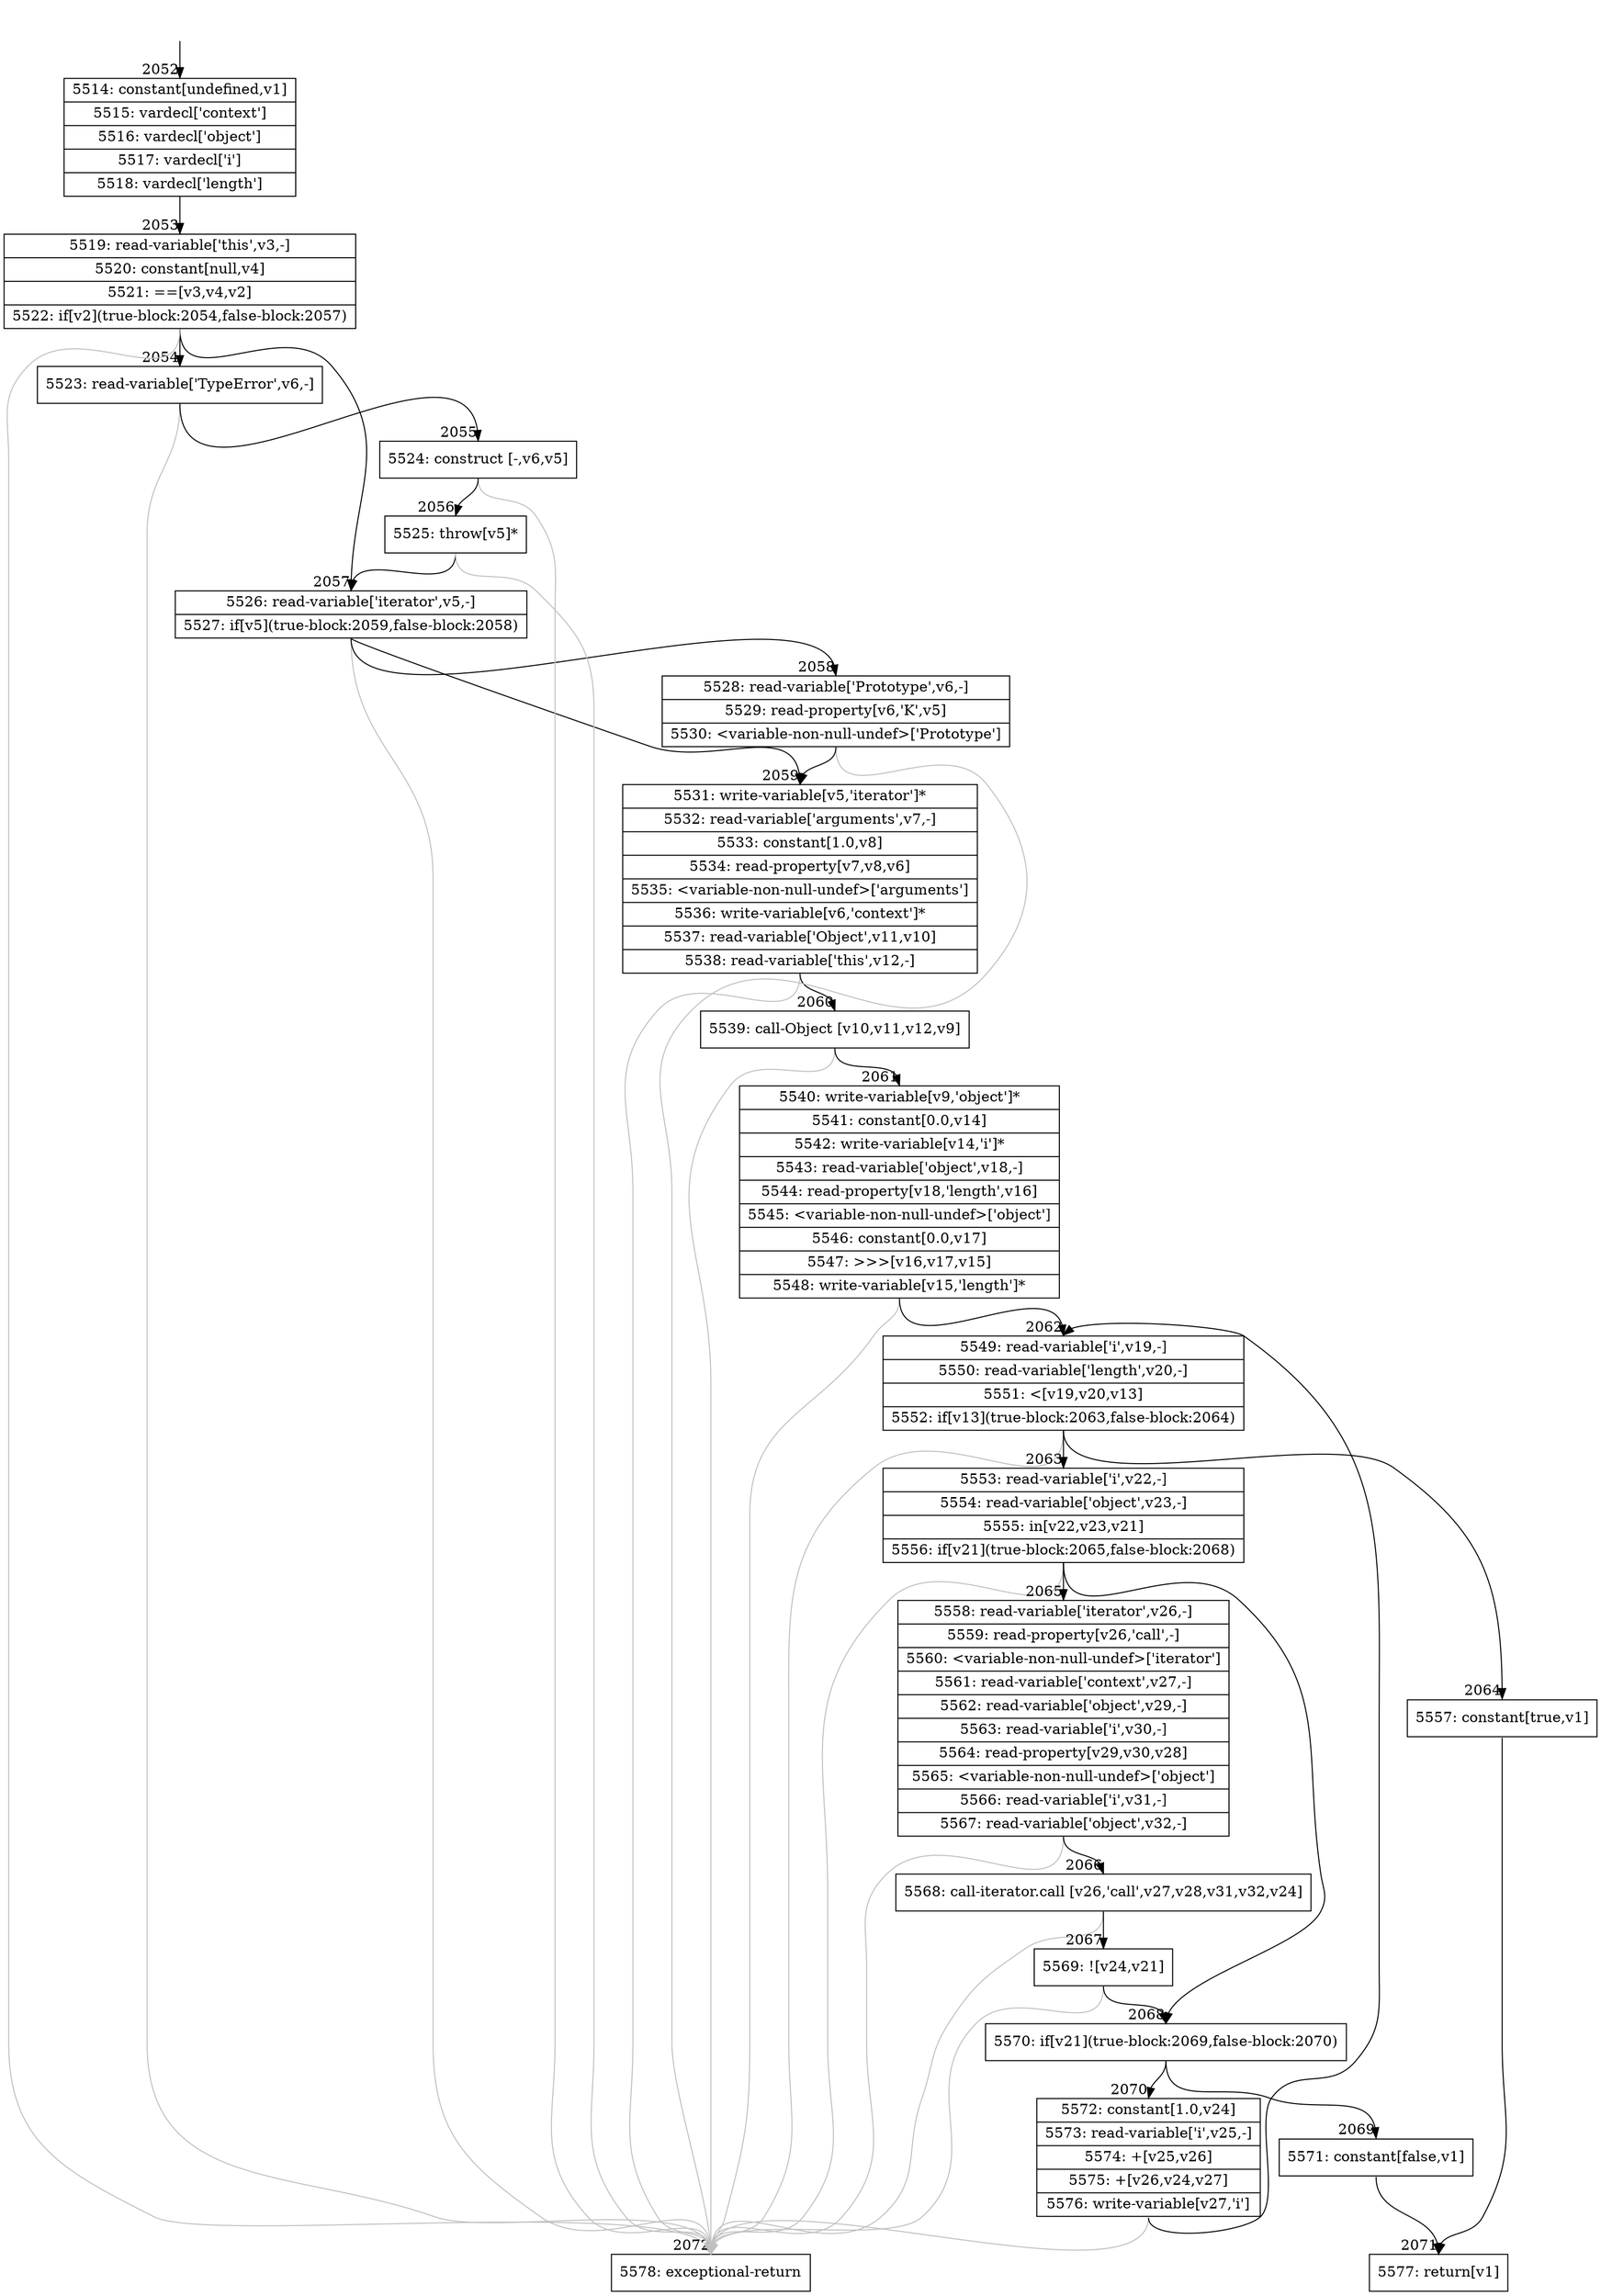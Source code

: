 digraph {
rankdir="TD"
BB_entry181[shape=none,label=""];
BB_entry181 -> BB2052 [tailport=s, headport=n, headlabel="    2052"]
BB2052 [shape=record label="{5514: constant[undefined,v1]|5515: vardecl['context']|5516: vardecl['object']|5517: vardecl['i']|5518: vardecl['length']}" ] 
BB2052 -> BB2053 [tailport=s, headport=n, headlabel="      2053"]
BB2053 [shape=record label="{5519: read-variable['this',v3,-]|5520: constant[null,v4]|5521: ==[v3,v4,v2]|5522: if[v2](true-block:2054,false-block:2057)}" ] 
BB2053 -> BB2054 [tailport=s, headport=n, headlabel="      2054"]
BB2053 -> BB2057 [tailport=s, headport=n, headlabel="      2057"]
BB2053 -> BB2072 [tailport=s, headport=n, color=gray, headlabel="      2072"]
BB2054 [shape=record label="{5523: read-variable['TypeError',v6,-]}" ] 
BB2054 -> BB2055 [tailport=s, headport=n, headlabel="      2055"]
BB2054 -> BB2072 [tailport=s, headport=n, color=gray]
BB2055 [shape=record label="{5524: construct [-,v6,v5]}" ] 
BB2055 -> BB2056 [tailport=s, headport=n, headlabel="      2056"]
BB2055 -> BB2072 [tailport=s, headport=n, color=gray]
BB2056 [shape=record label="{5525: throw[v5]*}" ] 
BB2056 -> BB2057 [tailport=s, headport=n]
BB2056 -> BB2072 [tailport=s, headport=n, color=gray]
BB2057 [shape=record label="{5526: read-variable['iterator',v5,-]|5527: if[v5](true-block:2059,false-block:2058)}" ] 
BB2057 -> BB2059 [tailport=s, headport=n, headlabel="      2059"]
BB2057 -> BB2058 [tailport=s, headport=n, headlabel="      2058"]
BB2057 -> BB2072 [tailport=s, headport=n, color=gray]
BB2058 [shape=record label="{5528: read-variable['Prototype',v6,-]|5529: read-property[v6,'K',v5]|5530: \<variable-non-null-undef\>['Prototype']}" ] 
BB2058 -> BB2059 [tailport=s, headport=n]
BB2058 -> BB2072 [tailport=s, headport=n, color=gray]
BB2059 [shape=record label="{5531: write-variable[v5,'iterator']*|5532: read-variable['arguments',v7,-]|5533: constant[1.0,v8]|5534: read-property[v7,v8,v6]|5535: \<variable-non-null-undef\>['arguments']|5536: write-variable[v6,'context']*|5537: read-variable['Object',v11,v10]|5538: read-variable['this',v12,-]}" ] 
BB2059 -> BB2060 [tailport=s, headport=n, headlabel="      2060"]
BB2059 -> BB2072 [tailport=s, headport=n, color=gray]
BB2060 [shape=record label="{5539: call-Object [v10,v11,v12,v9]}" ] 
BB2060 -> BB2061 [tailport=s, headport=n, headlabel="      2061"]
BB2060 -> BB2072 [tailport=s, headport=n, color=gray]
BB2061 [shape=record label="{5540: write-variable[v9,'object']*|5541: constant[0.0,v14]|5542: write-variable[v14,'i']*|5543: read-variable['object',v18,-]|5544: read-property[v18,'length',v16]|5545: \<variable-non-null-undef\>['object']|5546: constant[0.0,v17]|5547: \>\>\>[v16,v17,v15]|5548: write-variable[v15,'length']*}" ] 
BB2061 -> BB2062 [tailport=s, headport=n, headlabel="      2062"]
BB2061 -> BB2072 [tailport=s, headport=n, color=gray]
BB2062 [shape=record label="{5549: read-variable['i',v19,-]|5550: read-variable['length',v20,-]|5551: \<[v19,v20,v13]|5552: if[v13](true-block:2063,false-block:2064)}" ] 
BB2062 -> BB2063 [tailport=s, headport=n, headlabel="      2063"]
BB2062 -> BB2064 [tailport=s, headport=n, headlabel="      2064"]
BB2062 -> BB2072 [tailport=s, headport=n, color=gray]
BB2063 [shape=record label="{5553: read-variable['i',v22,-]|5554: read-variable['object',v23,-]|5555: in[v22,v23,v21]|5556: if[v21](true-block:2065,false-block:2068)}" ] 
BB2063 -> BB2068 [tailport=s, headport=n, headlabel="      2068"]
BB2063 -> BB2065 [tailport=s, headport=n, headlabel="      2065"]
BB2063 -> BB2072 [tailport=s, headport=n, color=gray]
BB2064 [shape=record label="{5557: constant[true,v1]}" ] 
BB2064 -> BB2071 [tailport=s, headport=n, headlabel="      2071"]
BB2065 [shape=record label="{5558: read-variable['iterator',v26,-]|5559: read-property[v26,'call',-]|5560: \<variable-non-null-undef\>['iterator']|5561: read-variable['context',v27,-]|5562: read-variable['object',v29,-]|5563: read-variable['i',v30,-]|5564: read-property[v29,v30,v28]|5565: \<variable-non-null-undef\>['object']|5566: read-variable['i',v31,-]|5567: read-variable['object',v32,-]}" ] 
BB2065 -> BB2066 [tailport=s, headport=n, headlabel="      2066"]
BB2065 -> BB2072 [tailport=s, headport=n, color=gray]
BB2066 [shape=record label="{5568: call-iterator.call [v26,'call',v27,v28,v31,v32,v24]}" ] 
BB2066 -> BB2067 [tailport=s, headport=n, headlabel="      2067"]
BB2066 -> BB2072 [tailport=s, headport=n, color=gray]
BB2067 [shape=record label="{5569: ![v24,v21]}" ] 
BB2067 -> BB2068 [tailport=s, headport=n]
BB2067 -> BB2072 [tailport=s, headport=n, color=gray]
BB2068 [shape=record label="{5570: if[v21](true-block:2069,false-block:2070)}" ] 
BB2068 -> BB2069 [tailport=s, headport=n, headlabel="      2069"]
BB2068 -> BB2070 [tailport=s, headport=n, headlabel="      2070"]
BB2069 [shape=record label="{5571: constant[false,v1]}" ] 
BB2069 -> BB2071 [tailport=s, headport=n]
BB2070 [shape=record label="{5572: constant[1.0,v24]|5573: read-variable['i',v25,-]|5574: +[v25,v26]|5575: +[v26,v24,v27]|5576: write-variable[v27,'i']}" ] 
BB2070 -> BB2062 [tailport=s, headport=n]
BB2070 -> BB2072 [tailport=s, headport=n, color=gray]
BB2071 [shape=record label="{5577: return[v1]}" ] 
BB2072 [shape=record label="{5578: exceptional-return}" ] 
//#$~ 1351
}
